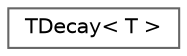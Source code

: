 digraph "Graphical Class Hierarchy"
{
 // INTERACTIVE_SVG=YES
 // LATEX_PDF_SIZE
  bgcolor="transparent";
  edge [fontname=Helvetica,fontsize=10,labelfontname=Helvetica,labelfontsize=10];
  node [fontname=Helvetica,fontsize=10,shape=box,height=0.2,width=0.4];
  rankdir="LR";
  Node0 [id="Node000000",label="TDecay\< T \>",height=0.2,width=0.4,color="grey40", fillcolor="white", style="filled",URL="$d3/da0/structTDecay.html",tooltip="Returns the decayed type of T, meaning it removes all references, qualifiers and applies array-to-poi..."];
}
